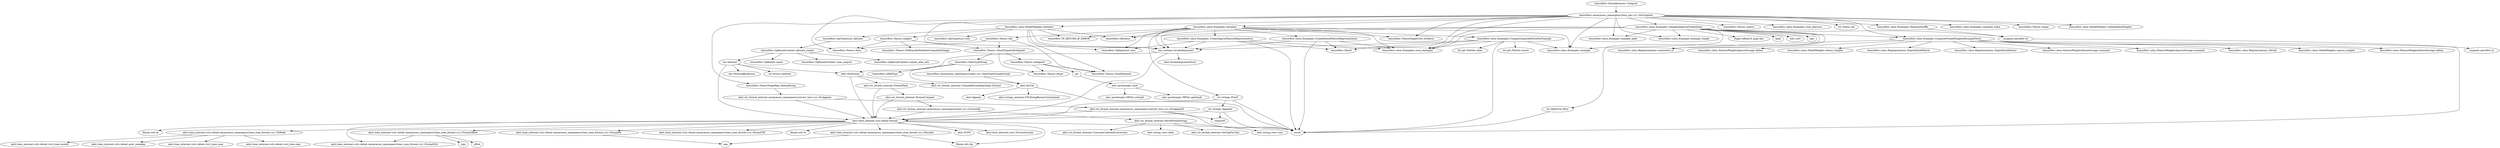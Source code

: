strict digraph  {
"tensorflow::SdcaOptimizer::Compute";
"tensorflow::anonymous_namespace\{sdca_ops::cc\}::DoCompute";
"tensorflow::sdca::Example::ComputeWxAndWeightedExampleNorm";
"tensorflow::sdca::FeatureWeightsDenseStorage::deltas";
"tensorflow::sdca::FeatureWeightsSparseStorage::deltas";
"tensorflow::sdca::ModelWeights::dense_weights";
"tensorflow::sdca::Regularizations::EigenShrinkMatrix";
"tensorflow::sdca::Regularizations::EigenShrinkVector";
"tensorflow::sdca::FeatureWeightsDenseStorage::nominals";
"tensorflow::sdca::FeatureWeightsSparseStorage::nominals";
"result";
"tensorflow::sdca::Regularizations::Shrink";
"tensorflow::sdca::ModelWeights::sparse_weights";
"tensorflow::sdca::Regularizations::symmetric_l2";
"tensorflow::TensorShapeRep::DebugString";
"absl::str_format_internal::anonymous_namespace\{convert_test::cc\}::StrAppend";
"absl::time_internal::cctz::detail::format";
"Xbyak::util::al";
"Xbyak::util::bp";
"absl::time_internal::cctz::detail::anonymous_namespace\{time_zone_format::cc\}::Format02d";
"absl::time_internal::cctz::detail::anonymous_namespace\{time_zone_format::cc\}::Format64";
"neg";
"absl::time_internal::cctz::detail::anonymous_namespace\{time_zone_format::cc\}::FormatOffset";
"offset";
"sign";
"absl::time_internal::cctz::detail::anonymous_namespace\{time_zone_format::cc\}::FormatTM";
"Xbyak::util::fs";
"absl::time_internal::cctz::detail::anonymous_namespace\{time_zone_format::cc\}::ParseInt";
"absl::ToTM";
"absl::time_internal::cctz::ToUnixSeconds";
"absl::time_internal::cctz::detail::anonymous_namespace\{time_zone_format::cc\}::ToWeek";
"absl::time_internal::cctz::detail::civil_time::day";
"absl::time_internal::cctz::detail::civil_time::month";
"absl::time_internal::cctz::detail::prev_weekday";
"absl::time_internal::cctz::detail::civil_time::year";
"absl::str_format_internal::anonymous_namespace\{convert_test::cc\}::StrAppendV";
"vsnprintf";
"tensorflow::Tensor::dims";
"tensorflow::sdca::Examples::example";
"tensorflow::sdca::Example::example_label";
"tensorflow::sdca::Example::example_weight";
"tensorflow::sdca::ModelWeights::Initialize";
"tensorflow::OpOutputList::allocate";
"tensorflow::OpKernelContext::allocate_output";
"xla::Internal";
"tsl::errors::Internal";
"absl::StrFormat";
"absl::str_format_internal::UntypedFormatSpecImpl::Extract";
"absl::str_format_internal::FormatPack";
"absl::str_format_internal::FormatUntyped";
"absl::str_format_internal::anonymous_namespace\{bind::cc\}::ConvertAll";
"absl::str_format_internal::ParseFormatString";
"absl::str_format_internal::ConsumeUnboundConversion";
"absl::string_view::data";
"absl::str_format_internal::GetTagForChar";
"absl::string_view::size";
"xla::WithLogBacktrace";
"tensorflow::OpKernel::name";
"tensorflow::OpKernelContext::num_outputs";
"tensorflow::OpKernelContext::output_alloc_attr";
"xla::runtime::InvalidArgument";
"absl::InvalidArgumentError";
"tensorflow::Tensor::NumElements";
"tensorflow::OkStatus";
"tensorflow::Tensor::shaped";
"tensorflow::Tensor::CheckTypeAndIsAligned";
"tensorflow::DataTypeString";
"tensorflow::anonymous_namespace\{types::cc\}::DataTypeStringInternal";
"absl::StrCat";
"absl::Append";
"absl::strings_internal::STLStringResizeUninitialized";
"tensorflow::IsRefType";
"tensorflow::Tensor::dtype";
"tensorflow::Tensor::IsAligned";
"ptr";
"mlir::presburger::mod";
"mlir::presburger::MPInt::getSmall";
"mlir::presburger::MPInt::isSmall";
"tensorflow::Tensor::FillDimsAndValidateCompatibleShape";
"tensorflow::OpInputList::size";
"tensorflow::OpOutputList::size";
"tensorflow::TF_RETURN_IF_ERROR";
"tensorflow::sdca::Examples::Initialize";
"tensorflow::sdca::Examples::ComputeSquaredNormPerExample";
"tsl::gtl::FlatSet::clear";
"tsl::gtl::FlatSet::insert";
"tensorflow::sdca::Examples::num_examples";
"tensorflow::Shard";
"tensorflow::sdca::Examples::CreateDenseFeatureRepresentation";
"tensorflow::sdca::Examples::CreateSparseFeatureRepresentation";
"tensorflow::Tensor::flat";
"tensorflow::TensorShapeUtils::IsMatrix";
"tsl::strings::Printf";
"tsl::strings::Appendv";
"tensorflow::Tensor::matrix";
"tensorflow::sdca::Examples::num_features";
"tsl::Status::ok";
"tensorflow::sdca::Examples::RandomShuffle";
"xnnpack::aarch64::rd";
"xnnpack::aarch64::rn";
"tensorflow::sdca::Examples::SampleAdaptiveProbabilities";
"Eigen::bfloat16_impl::abs";
"tsl::MathUtil::IPow";
"label";
"mlir::sort";
"sqrt";
"tensorflow::sdca::Examples::sampled_index";
"tensorflow::Tensor::shape";
"tensorflow::sdca::ModelWeights::UpdateDeltaWeights";
"tensorflow::SdcaOptimizer::Compute" -> "tensorflow::anonymous_namespace\{sdca_ops::cc\}::DoCompute";
"tensorflow::anonymous_namespace\{sdca_ops::cc\}::DoCompute" -> "tensorflow::sdca::Example::ComputeWxAndWeightedExampleNorm";
"tensorflow::anonymous_namespace\{sdca_ops::cc\}::DoCompute" -> "tensorflow::TensorShapeRep::DebugString";
"tensorflow::anonymous_namespace\{sdca_ops::cc\}::DoCompute" -> "tensorflow::Tensor::dims";
"tensorflow::anonymous_namespace\{sdca_ops::cc\}::DoCompute" -> "tensorflow::sdca::Examples::example";
"tensorflow::anonymous_namespace\{sdca_ops::cc\}::DoCompute" -> "tensorflow::sdca::Example::example_label";
"tensorflow::anonymous_namespace\{sdca_ops::cc\}::DoCompute" -> "tensorflow::sdca::Example::example_weight";
"tensorflow::anonymous_namespace\{sdca_ops::cc\}::DoCompute" -> "tensorflow::sdca::ModelWeights::Initialize";
"tensorflow::anonymous_namespace\{sdca_ops::cc\}::DoCompute" -> "tensorflow::sdca::Examples::Initialize";
"tensorflow::anonymous_namespace\{sdca_ops::cc\}::DoCompute" -> "xla::runtime::InvalidArgument";
"tensorflow::anonymous_namespace\{sdca_ops::cc\}::DoCompute" -> "tensorflow::TensorShapeUtils::IsMatrix";
"tensorflow::anonymous_namespace\{sdca_ops::cc\}::DoCompute" -> "tensorflow::Tensor::matrix";
"tensorflow::anonymous_namespace\{sdca_ops::cc\}::DoCompute" -> "tensorflow::sdca::Examples::num_examples";
"tensorflow::anonymous_namespace\{sdca_ops::cc\}::DoCompute" -> "tensorflow::sdca::Examples::num_features";
"tensorflow::anonymous_namespace\{sdca_ops::cc\}::DoCompute" -> "tsl::Status::ok";
"tensorflow::anonymous_namespace\{sdca_ops::cc\}::DoCompute" -> "tensorflow::sdca::Examples::RandomShuffle";
"tensorflow::anonymous_namespace\{sdca_ops::cc\}::DoCompute" -> "tensorflow::sdca::Examples::SampleAdaptiveProbabilities";
"tensorflow::anonymous_namespace\{sdca_ops::cc\}::DoCompute" -> "tensorflow::sdca::Examples::sampled_index";
"tensorflow::anonymous_namespace\{sdca_ops::cc\}::DoCompute" -> "tensorflow::Tensor::shape";
"tensorflow::anonymous_namespace\{sdca_ops::cc\}::DoCompute" -> "tensorflow::Shard";
"tensorflow::anonymous_namespace\{sdca_ops::cc\}::DoCompute" -> "tensorflow::sdca::ModelWeights::UpdateDeltaWeights";
"tensorflow::sdca::Example::ComputeWxAndWeightedExampleNorm" -> "tensorflow::sdca::FeatureWeightsDenseStorage::deltas";
"tensorflow::sdca::Example::ComputeWxAndWeightedExampleNorm" -> "tensorflow::sdca::FeatureWeightsSparseStorage::deltas";
"tensorflow::sdca::Example::ComputeWxAndWeightedExampleNorm" -> "tensorflow::sdca::ModelWeights::dense_weights";
"tensorflow::sdca::Example::ComputeWxAndWeightedExampleNorm" -> "tensorflow::sdca::Regularizations::EigenShrinkMatrix";
"tensorflow::sdca::Example::ComputeWxAndWeightedExampleNorm" -> "tensorflow::sdca::Regularizations::EigenShrinkVector";
"tensorflow::sdca::Example::ComputeWxAndWeightedExampleNorm" -> "tensorflow::sdca::FeatureWeightsDenseStorage::nominals";
"tensorflow::sdca::Example::ComputeWxAndWeightedExampleNorm" -> "tensorflow::sdca::FeatureWeightsSparseStorage::nominals";
"tensorflow::sdca::Example::ComputeWxAndWeightedExampleNorm" -> "result";
"tensorflow::sdca::Example::ComputeWxAndWeightedExampleNorm" -> "tensorflow::sdca::Regularizations::Shrink";
"tensorflow::sdca::Example::ComputeWxAndWeightedExampleNorm" -> "tensorflow::sdca::ModelWeights::sparse_weights";
"tensorflow::sdca::Example::ComputeWxAndWeightedExampleNorm" -> "tensorflow::sdca::Regularizations::symmetric_l2";
"tensorflow::TensorShapeRep::DebugString" -> "absl::str_format_internal::anonymous_namespace\{convert_test::cc\}::StrAppend";
"absl::str_format_internal::anonymous_namespace\{convert_test::cc\}::StrAppend" -> "absl::time_internal::cctz::detail::format";
"absl::str_format_internal::anonymous_namespace\{convert_test::cc\}::StrAppend" -> "absl::str_format_internal::anonymous_namespace\{convert_test::cc\}::StrAppendV";
"absl::time_internal::cctz::detail::format" -> "Xbyak::util::al";
"absl::time_internal::cctz::detail::format" -> "Xbyak::util::bp";
"absl::time_internal::cctz::detail::format" -> "absl::time_internal::cctz::detail::anonymous_namespace\{time_zone_format::cc\}::Format02d";
"absl::time_internal::cctz::detail::format" -> "absl::time_internal::cctz::detail::anonymous_namespace\{time_zone_format::cc\}::Format64";
"absl::time_internal::cctz::detail::format" -> "absl::time_internal::cctz::detail::anonymous_namespace\{time_zone_format::cc\}::FormatOffset";
"absl::time_internal::cctz::detail::format" -> "absl::time_internal::cctz::detail::anonymous_namespace\{time_zone_format::cc\}::FormatTM";
"absl::time_internal::cctz::detail::format" -> "Xbyak::util::fs";
"absl::time_internal::cctz::detail::format" -> "absl::time_internal::cctz::detail::anonymous_namespace\{time_zone_format::cc\}::ParseInt";
"absl::time_internal::cctz::detail::format" -> "result";
"absl::time_internal::cctz::detail::format" -> "absl::ToTM";
"absl::time_internal::cctz::detail::format" -> "absl::time_internal::cctz::ToUnixSeconds";
"absl::time_internal::cctz::detail::format" -> "absl::time_internal::cctz::detail::anonymous_namespace\{time_zone_format::cc\}::ToWeek";
"absl::time_internal::cctz::detail::anonymous_namespace\{time_zone_format::cc\}::Format64" -> "neg";
"absl::time_internal::cctz::detail::anonymous_namespace\{time_zone_format::cc\}::FormatOffset" -> "absl::time_internal::cctz::detail::anonymous_namespace\{time_zone_format::cc\}::Format02d";
"absl::time_internal::cctz::detail::anonymous_namespace\{time_zone_format::cc\}::FormatOffset" -> "offset";
"absl::time_internal::cctz::detail::anonymous_namespace\{time_zone_format::cc\}::FormatOffset" -> "sign";
"absl::time_internal::cctz::detail::anonymous_namespace\{time_zone_format::cc\}::ParseInt" -> "Xbyak::util::bp";
"absl::time_internal::cctz::detail::anonymous_namespace\{time_zone_format::cc\}::ParseInt" -> "neg";
"absl::time_internal::cctz::detail::anonymous_namespace\{time_zone_format::cc\}::ToWeek" -> "absl::time_internal::cctz::detail::civil_time::day";
"absl::time_internal::cctz::detail::anonymous_namespace\{time_zone_format::cc\}::ToWeek" -> "absl::time_internal::cctz::detail::civil_time::month";
"absl::time_internal::cctz::detail::anonymous_namespace\{time_zone_format::cc\}::ToWeek" -> "absl::time_internal::cctz::detail::prev_weekday";
"absl::time_internal::cctz::detail::anonymous_namespace\{time_zone_format::cc\}::ToWeek" -> "absl::time_internal::cctz::detail::civil_time::year";
"absl::str_format_internal::anonymous_namespace\{convert_test::cc\}::StrAppendV" -> "absl::time_internal::cctz::detail::format";
"absl::str_format_internal::anonymous_namespace\{convert_test::cc\}::StrAppendV" -> "result";
"absl::str_format_internal::anonymous_namespace\{convert_test::cc\}::StrAppendV" -> "vsnprintf";
"tensorflow::sdca::ModelWeights::Initialize" -> "tensorflow::OpOutputList::allocate";
"tensorflow::sdca::ModelWeights::Initialize" -> "xla::runtime::InvalidArgument";
"tensorflow::sdca::ModelWeights::Initialize" -> "tensorflow::Tensor::NumElements";
"tensorflow::sdca::ModelWeights::Initialize" -> "tensorflow::OkStatus";
"tensorflow::sdca::ModelWeights::Initialize" -> "tensorflow::Tensor::shaped";
"tensorflow::sdca::ModelWeights::Initialize" -> "tensorflow::OpInputList::size";
"tensorflow::sdca::ModelWeights::Initialize" -> "tensorflow::OpOutputList::size";
"tensorflow::sdca::ModelWeights::Initialize" -> "tensorflow::TF_RETURN_IF_ERROR";
"tensorflow::OpOutputList::allocate" -> "tensorflow::OpKernelContext::allocate_output";
"tensorflow::OpKernelContext::allocate_output" -> "xla::Internal";
"tensorflow::OpKernelContext::allocate_output" -> "tensorflow::OpKernel::name";
"tensorflow::OpKernelContext::allocate_output" -> "tensorflow::OpKernelContext::num_outputs";
"tensorflow::OpKernelContext::allocate_output" -> "tensorflow::OpKernelContext::output_alloc_attr";
"xla::Internal" -> "absl::time_internal::cctz::detail::format";
"xla::Internal" -> "tsl::errors::Internal";
"xla::Internal" -> "absl::StrFormat";
"xla::Internal" -> "xla::WithLogBacktrace";
"absl::StrFormat" -> "absl::str_format_internal::UntypedFormatSpecImpl::Extract";
"absl::StrFormat" -> "absl::time_internal::cctz::detail::format";
"absl::StrFormat" -> "absl::str_format_internal::FormatPack";
"absl::str_format_internal::FormatPack" -> "absl::time_internal::cctz::detail::format";
"absl::str_format_internal::FormatPack" -> "absl::str_format_internal::FormatUntyped";
"absl::str_format_internal::FormatUntyped" -> "absl::str_format_internal::anonymous_namespace\{bind::cc\}::ConvertAll";
"absl::str_format_internal::FormatUntyped" -> "absl::time_internal::cctz::detail::format";
"absl::str_format_internal::anonymous_namespace\{bind::cc\}::ConvertAll" -> "absl::time_internal::cctz::detail::format";
"absl::str_format_internal::anonymous_namespace\{bind::cc\}::ConvertAll" -> "absl::str_format_internal::ParseFormatString";
"absl::str_format_internal::ParseFormatString" -> "absl::str_format_internal::ConsumeUnboundConversion";
"absl::str_format_internal::ParseFormatString" -> "absl::string_view::data";
"absl::str_format_internal::ParseFormatString" -> "absl::str_format_internal::GetTagForChar";
"absl::str_format_internal::ParseFormatString" -> "absl::string_view::size";
"xla::runtime::InvalidArgument" -> "absl::time_internal::cctz::detail::format";
"xla::runtime::InvalidArgument" -> "absl::InvalidArgumentError";
"xla::runtime::InvalidArgument" -> "absl::StrFormat";
"tensorflow::Tensor::shaped" -> "tensorflow::Tensor::CheckTypeAndIsAligned";
"tensorflow::Tensor::shaped" -> "tensorflow::Tensor::dims";
"tensorflow::Tensor::shaped" -> "tensorflow::Tensor::FillDimsAndValidateCompatibleShape";
"tensorflow::Tensor::CheckTypeAndIsAligned" -> "tensorflow::DataTypeString";
"tensorflow::Tensor::CheckTypeAndIsAligned" -> "tensorflow::Tensor::dtype";
"tensorflow::Tensor::CheckTypeAndIsAligned" -> "tensorflow::Tensor::IsAligned";
"tensorflow::DataTypeString" -> "tensorflow::anonymous_namespace\{types::cc\}::DataTypeStringInternal";
"tensorflow::DataTypeString" -> "tensorflow::IsRefType";
"tensorflow::DataTypeString" -> "absl::StrCat";
"tensorflow::anonymous_namespace\{types::cc\}::DataTypeStringInternal" -> "absl::StrCat";
"absl::StrCat" -> "absl::Append";
"absl::StrCat" -> "result";
"absl::StrCat" -> "absl::strings_internal::STLStringResizeUninitialized";
"tensorflow::Tensor::IsAligned" -> "tensorflow::Tensor::dtype";
"tensorflow::Tensor::IsAligned" -> "tensorflow::Tensor::NumElements";
"tensorflow::Tensor::IsAligned" -> "ptr";
"ptr" -> "mlir::presburger::mod";
"mlir::presburger::mod" -> "mlir::presburger::MPInt::getSmall";
"mlir::presburger::mod" -> "mlir::presburger::MPInt::isSmall";
"tensorflow::sdca::Examples::Initialize" -> "tensorflow::sdca::Examples::ComputeSquaredNormPerExample";
"tensorflow::sdca::Examples::Initialize" -> "tensorflow::sdca::Examples::CreateDenseFeatureRepresentation";
"tensorflow::sdca::Examples::Initialize" -> "tensorflow::sdca::Examples::CreateSparseFeatureRepresentation";
"tensorflow::sdca::Examples::Initialize" -> "tensorflow::sdca::Examples::example";
"tensorflow::sdca::Examples::Initialize" -> "tensorflow::Tensor::flat";
"tensorflow::sdca::Examples::Initialize" -> "xla::runtime::InvalidArgument";
"tensorflow::sdca::Examples::Initialize" -> "tensorflow::TensorShapeUtils::IsMatrix";
"tensorflow::sdca::Examples::Initialize" -> "tensorflow::sdca::Examples::num_examples";
"tensorflow::sdca::Examples::Initialize" -> "tensorflow::OkStatus";
"tensorflow::sdca::Examples::Initialize" -> "tsl::strings::Printf";
"tensorflow::sdca::Examples::Initialize" -> "tensorflow::OpInputList::size";
"tensorflow::sdca::Examples::Initialize" -> "tensorflow::TF_RETURN_IF_ERROR";
"tensorflow::sdca::Examples::ComputeSquaredNormPerExample" -> "tsl::gtl::FlatSet::clear";
"tensorflow::sdca::Examples::ComputeSquaredNormPerExample" -> "tensorflow::sdca::Examples::example";
"tensorflow::sdca::Examples::ComputeSquaredNormPerExample" -> "tsl::gtl::FlatSet::insert";
"tensorflow::sdca::Examples::ComputeSquaredNormPerExample" -> "xla::runtime::InvalidArgument";
"tensorflow::sdca::Examples::ComputeSquaredNormPerExample" -> "tensorflow::sdca::Examples::num_examples";
"tensorflow::sdca::Examples::ComputeSquaredNormPerExample" -> "result";
"tensorflow::sdca::Examples::ComputeSquaredNormPerExample" -> "tensorflow::Shard";
"tensorflow::sdca::Examples::CreateDenseFeatureRepresentation" -> "xla::runtime::InvalidArgument";
"tensorflow::sdca::Examples::CreateDenseFeatureRepresentation" -> "tensorflow::sdca::Examples::num_examples";
"tensorflow::sdca::Examples::CreateDenseFeatureRepresentation" -> "result";
"tensorflow::sdca::Examples::CreateDenseFeatureRepresentation" -> "tensorflow::Shard";
"tensorflow::sdca::Examples::CreateSparseFeatureRepresentation" -> "xla::runtime::InvalidArgument";
"tensorflow::sdca::Examples::CreateSparseFeatureRepresentation" -> "tensorflow::sdca::Examples::num_examples";
"tensorflow::sdca::Examples::CreateSparseFeatureRepresentation" -> "result";
"tensorflow::sdca::Examples::CreateSparseFeatureRepresentation" -> "tensorflow::Shard";
"tensorflow::sdca::Examples::CreateSparseFeatureRepresentation" -> "tensorflow::OpInputList::size";
"tensorflow::Tensor::flat" -> "tensorflow::Tensor::CheckTypeAndIsAligned";
"tensorflow::Tensor::flat" -> "tensorflow::Tensor::dims";
"tensorflow::Tensor::flat" -> "tensorflow::Tensor::NumElements";
"tsl::strings::Printf" -> "tsl::strings::Appendv";
"tsl::strings::Printf" -> "absl::time_internal::cctz::detail::format";
"tsl::strings::Printf" -> "result";
"tsl::strings::Appendv" -> "absl::time_internal::cctz::detail::format";
"tsl::strings::Appendv" -> "result";
"tsl::strings::Appendv" -> "vsnprintf";
"tensorflow::sdca::Examples::RandomShuffle" -> "xnnpack::aarch64::rd";
"xnnpack::aarch64::rd" -> "xnnpack::aarch64::rn";
"tensorflow::sdca::Examples::SampleAdaptiveProbabilities" -> "Eigen::bfloat16_impl::abs";
"tensorflow::sdca::Examples::SampleAdaptiveProbabilities" -> "tensorflow::sdca::Example::ComputeWxAndWeightedExampleNorm";
"tensorflow::sdca::Examples::SampleAdaptiveProbabilities" -> "tensorflow::sdca::Examples::example";
"tensorflow::sdca::Examples::SampleAdaptiveProbabilities" -> "tensorflow::sdca::Example::example_label";
"tensorflow::sdca::Examples::SampleAdaptiveProbabilities" -> "tensorflow::sdca::Example::example_weight";
"tensorflow::sdca::Examples::SampleAdaptiveProbabilities" -> "xla::runtime::InvalidArgument";
"tensorflow::sdca::Examples::SampleAdaptiveProbabilities" -> "tsl::MathUtil::IPow";
"tensorflow::sdca::Examples::SampleAdaptiveProbabilities" -> "label";
"tensorflow::sdca::Examples::SampleAdaptiveProbabilities" -> "tensorflow::sdca::Examples::num_examples";
"tensorflow::sdca::Examples::SampleAdaptiveProbabilities" -> "tensorflow::OkStatus";
"tensorflow::sdca::Examples::SampleAdaptiveProbabilities" -> "xnnpack::aarch64::rd";
"tensorflow::sdca::Examples::SampleAdaptiveProbabilities" -> "mlir::sort";
"tensorflow::sdca::Examples::SampleAdaptiveProbabilities" -> "sqrt";
"tensorflow::sdca::Examples::SampleAdaptiveProbabilities" -> "tensorflow::sdca::Regularizations::symmetric_l2";
"tsl::MathUtil::IPow" -> "result";
}
